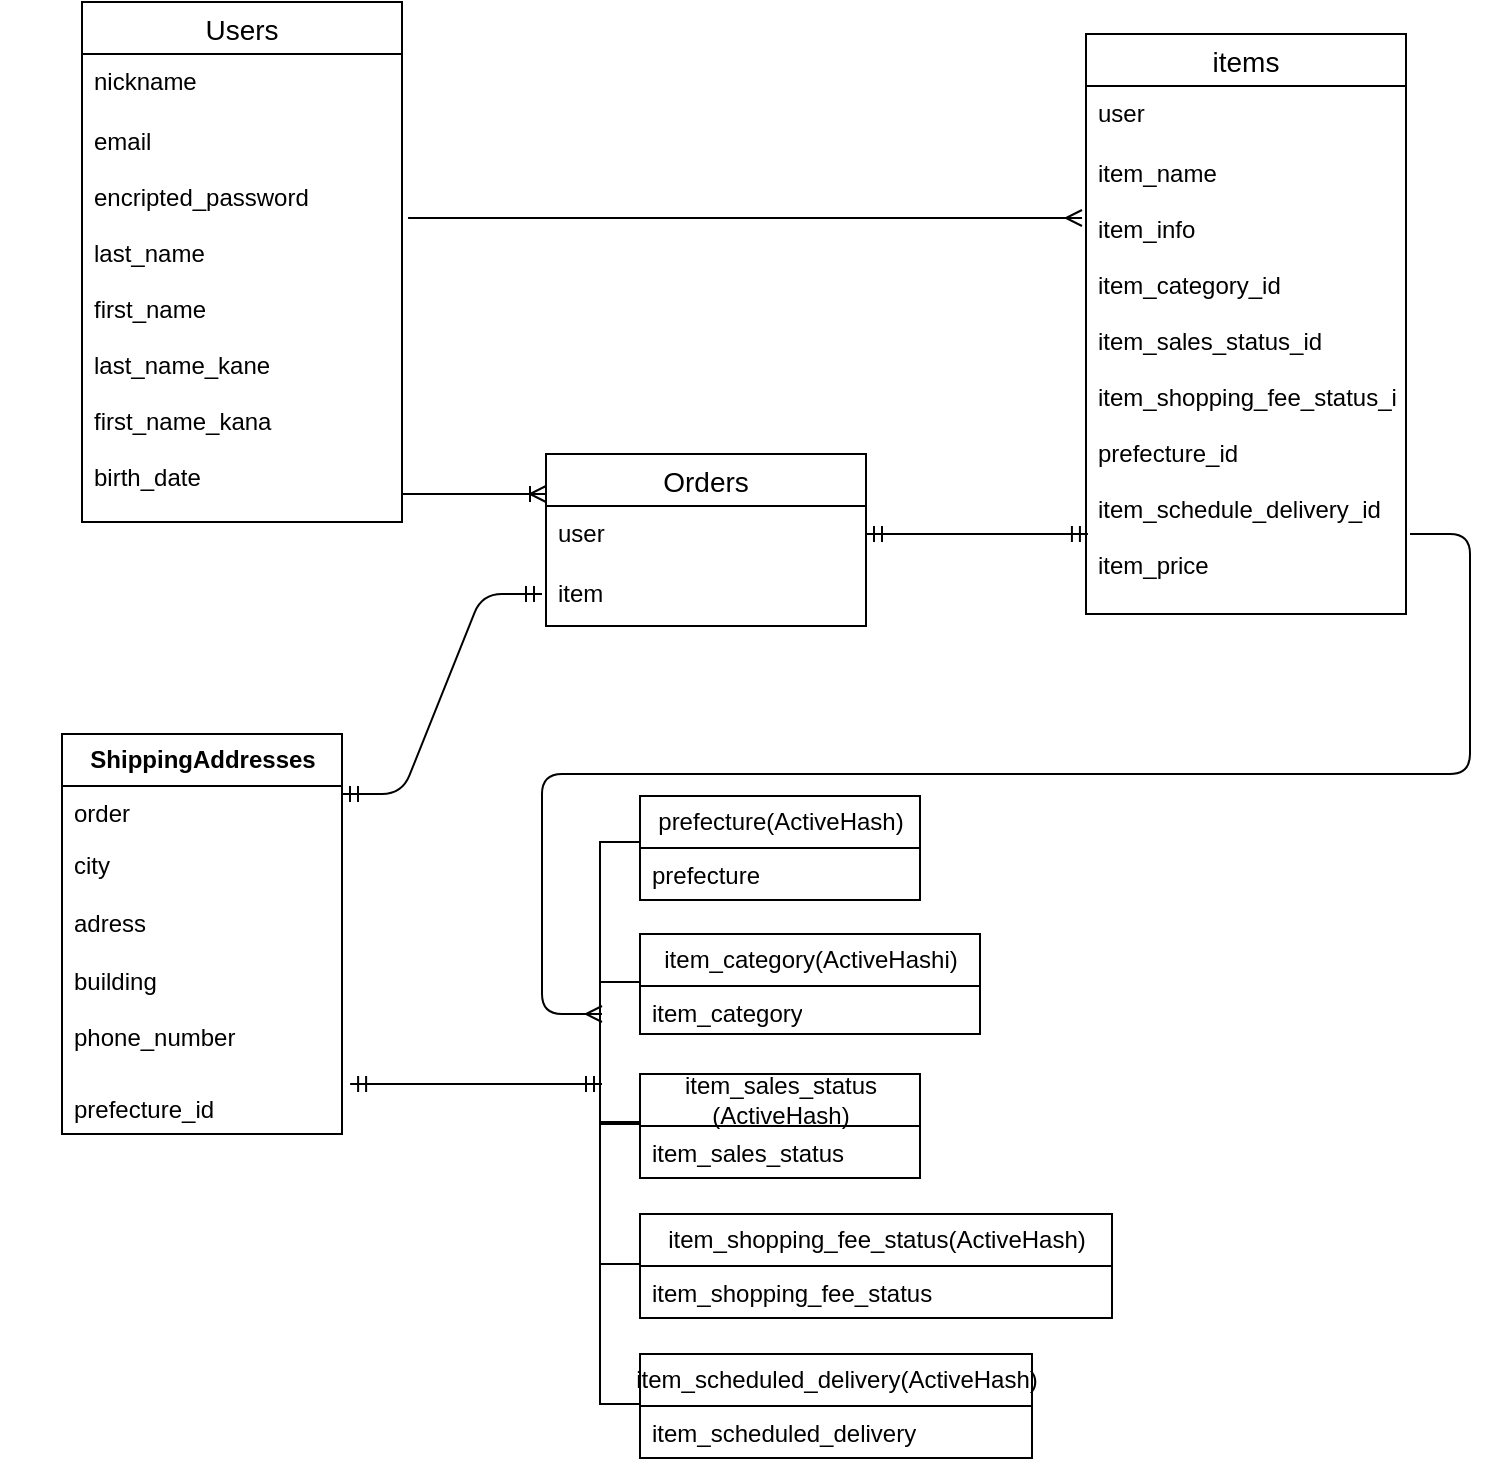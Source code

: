 <mxfile>
    <diagram id="_v66Odhivw0s75Z5yIXy" name="ページ1">
        <mxGraphModel dx="1259" dy="569" grid="1" gridSize="10" guides="1" tooltips="1" connect="1" arrows="1" fold="1" page="1" pageScale="1" pageWidth="827" pageHeight="1169" math="0" shadow="0">
            <root>
                <mxCell id="0"/>
                <mxCell id="1" parent="0"/>
                <mxCell id="12" value="" style="shape=tableRow;horizontal=0;startSize=0;swimlaneHead=0;swimlaneBody=0;top=0;left=0;bottom=0;right=0;collapsible=0;dropTarget=0;fillColor=none;points=[[0,0.5],[1,0.5]];portConstraint=eastwest;" parent="1" vertex="1">
                    <mxGeometry x="40" y="160" width="180" height="30" as="geometry"/>
                </mxCell>
                <mxCell id="121" value="prefecture(ActiveHash)" style="swimlane;fontStyle=0;childLayout=stackLayout;horizontal=1;startSize=26;fillColor=none;horizontalStack=0;resizeParent=1;resizeParentMax=0;resizeLast=0;collapsible=1;marginBottom=0;html=1;" vertex="1" parent="1">
                    <mxGeometry x="359" y="441" width="140" height="52" as="geometry"/>
                </mxCell>
                <mxCell id="122" value="prefecture" style="text;strokeColor=none;fillColor=none;align=left;verticalAlign=top;spacingLeft=4;spacingRight=4;overflow=hidden;rotatable=0;points=[[0,0.5],[1,0.5]];portConstraint=eastwest;whiteSpace=wrap;html=1;" vertex="1" parent="121">
                    <mxGeometry y="26" width="140" height="26" as="geometry"/>
                </mxCell>
                <mxCell id="125" value="&lt;span style=&quot;font-weight: 700;&quot;&gt;ShippingAddresses&lt;/span&gt;" style="swimlane;fontStyle=0;childLayout=stackLayout;horizontal=1;startSize=26;fillColor=none;horizontalStack=0;resizeParent=1;resizeParentMax=0;resizeLast=0;collapsible=1;marginBottom=0;html=1;" vertex="1" parent="1">
                    <mxGeometry x="70" y="410" width="140" height="200" as="geometry"/>
                </mxCell>
                <mxCell id="126" value="order" style="text;strokeColor=none;fillColor=none;align=left;verticalAlign=top;spacingLeft=4;spacingRight=4;overflow=hidden;rotatable=0;points=[[0,0.5],[1,0.5]];portConstraint=eastwest;whiteSpace=wrap;html=1;" vertex="1" parent="125">
                    <mxGeometry y="26" width="140" height="26" as="geometry"/>
                </mxCell>
                <mxCell id="128" value="city&lt;br&gt;&lt;br&gt;adress&lt;br&gt;&lt;br&gt;building&lt;br&gt;&lt;br&gt;phone_number" style="text;strokeColor=none;fillColor=none;align=left;verticalAlign=top;spacingLeft=4;spacingRight=4;overflow=hidden;rotatable=0;points=[[0,0.5],[1,0.5]];portConstraint=eastwest;whiteSpace=wrap;html=1;" vertex="1" parent="125">
                    <mxGeometry y="52" width="140" height="122" as="geometry"/>
                </mxCell>
                <mxCell id="127" value="prefecture_id" style="text;strokeColor=none;fillColor=none;align=left;verticalAlign=top;spacingLeft=4;spacingRight=4;overflow=hidden;rotatable=0;points=[[0,0.5],[1,0.5]];portConstraint=eastwest;whiteSpace=wrap;html=1;" vertex="1" parent="125">
                    <mxGeometry y="174" width="140" height="26" as="geometry"/>
                </mxCell>
                <mxCell id="133" value="&lt;span style=&quot;text-align: left;&quot;&gt;item_shopping_fee_&lt;/span&gt;&lt;span style=&quot;text-align: left;&quot;&gt;status(ActiveHash)&lt;/span&gt;" style="swimlane;fontStyle=0;childLayout=stackLayout;horizontal=1;startSize=26;fillColor=none;horizontalStack=0;resizeParent=1;resizeParentMax=0;resizeLast=0;collapsible=1;marginBottom=0;html=1;" vertex="1" parent="1">
                    <mxGeometry x="359" y="650" width="236" height="52" as="geometry"/>
                </mxCell>
                <mxCell id="134" value="item_shopping_fee_status" style="text;strokeColor=none;fillColor=none;align=left;verticalAlign=top;spacingLeft=4;spacingRight=4;overflow=hidden;rotatable=0;points=[[0,0.5],[1,0.5]];portConstraint=eastwest;whiteSpace=wrap;html=1;" vertex="1" parent="133">
                    <mxGeometry y="26" width="236" height="26" as="geometry"/>
                </mxCell>
                <mxCell id="137" value="&lt;span style=&quot;text-align: left;&quot;&gt;item_category(ActiveHashi)&lt;/span&gt;" style="swimlane;fontStyle=0;childLayout=stackLayout;horizontal=1;startSize=26;fillColor=none;horizontalStack=0;resizeParent=1;resizeParentMax=0;resizeLast=0;collapsible=1;marginBottom=0;html=1;" vertex="1" parent="1">
                    <mxGeometry x="359" y="510" width="170" height="50" as="geometry"/>
                </mxCell>
                <mxCell id="138" value="item_category" style="text;strokeColor=none;fillColor=none;align=left;verticalAlign=top;spacingLeft=4;spacingRight=4;overflow=hidden;rotatable=0;points=[[0,0.5],[1,0.5]];portConstraint=eastwest;whiteSpace=wrap;html=1;" vertex="1" parent="137">
                    <mxGeometry y="26" width="170" height="24" as="geometry"/>
                </mxCell>
                <mxCell id="141" value="&lt;span style=&quot;text-align: left;&quot;&gt;item_sales_status&lt;br&gt;(ActiveHash)&lt;br&gt;&lt;/span&gt;" style="swimlane;fontStyle=0;childLayout=stackLayout;horizontal=1;startSize=26;fillColor=none;horizontalStack=0;resizeParent=1;resizeParentMax=0;resizeLast=0;collapsible=1;marginBottom=0;html=1;" vertex="1" parent="1">
                    <mxGeometry x="359" y="580" width="140" height="52" as="geometry"/>
                </mxCell>
                <mxCell id="142" value="item_sales_status" style="text;strokeColor=none;fillColor=none;align=left;verticalAlign=top;spacingLeft=4;spacingRight=4;overflow=hidden;rotatable=0;points=[[0,0.5],[1,0.5]];portConstraint=eastwest;whiteSpace=wrap;html=1;" vertex="1" parent="141">
                    <mxGeometry y="26" width="140" height="26" as="geometry"/>
                </mxCell>
                <mxCell id="145" value="&lt;span style=&quot;text-align: left;&quot;&gt;item_scheduled_delivery(ActiveHash)&lt;/span&gt;" style="swimlane;fontStyle=0;childLayout=stackLayout;horizontal=1;startSize=26;fillColor=none;horizontalStack=0;resizeParent=1;resizeParentMax=0;resizeLast=0;collapsible=1;marginBottom=0;html=1;" vertex="1" parent="1">
                    <mxGeometry x="359" y="720" width="196" height="52" as="geometry"/>
                </mxCell>
                <mxCell id="146" value="item_scheduled_delivery" style="text;strokeColor=none;fillColor=none;align=left;verticalAlign=top;spacingLeft=4;spacingRight=4;overflow=hidden;rotatable=0;points=[[0,0.5],[1,0.5]];portConstraint=eastwest;whiteSpace=wrap;html=1;" vertex="1" parent="145">
                    <mxGeometry y="26" width="196" height="26" as="geometry"/>
                </mxCell>
                <mxCell id="149" value="" style="shape=partialRectangle;whiteSpace=wrap;html=1;bottom=1;right=1;left=1;top=0;fillColor=none;routingCenterX=-0.5;rotation=90;" vertex="1" parent="1">
                    <mxGeometry x="314" y="489" width="70" height="20" as="geometry"/>
                </mxCell>
                <mxCell id="150" value="" style="shape=partialRectangle;whiteSpace=wrap;html=1;bottom=1;right=1;left=1;top=0;fillColor=none;routingCenterX=-0.5;rotation=90;" vertex="1" parent="1">
                    <mxGeometry x="314" y="630" width="70" height="20" as="geometry"/>
                </mxCell>
                <mxCell id="152" value="" style="shape=partialRectangle;whiteSpace=wrap;html=1;bottom=1;right=1;left=1;top=0;fillColor=none;routingCenterX=-0.5;rotation=90;" vertex="1" parent="1">
                    <mxGeometry x="314" y="700" width="70" height="20" as="geometry"/>
                </mxCell>
                <mxCell id="153" value="" style="shape=partialRectangle;whiteSpace=wrap;html=1;bottom=1;right=1;left=1;top=0;fillColor=none;routingCenterX=-0.5;rotation=90;" vertex="1" parent="1">
                    <mxGeometry x="314" y="559" width="70" height="20" as="geometry"/>
                </mxCell>
                <mxCell id="157" value="" style="edgeStyle=entityRelationEdgeStyle;fontSize=12;html=1;endArrow=ERmany;" edge="1" parent="1">
                    <mxGeometry width="100" height="100" relative="1" as="geometry">
                        <mxPoint x="744" y="310" as="sourcePoint"/>
                        <mxPoint x="340" y="550" as="targetPoint"/>
                    </mxGeometry>
                </mxCell>
                <mxCell id="158" value="" style="edgeStyle=entityRelationEdgeStyle;fontSize=12;html=1;endArrow=ERmandOne;startArrow=ERmandOne;" edge="1" parent="1">
                    <mxGeometry width="100" height="100" relative="1" as="geometry">
                        <mxPoint x="210" y="440" as="sourcePoint"/>
                        <mxPoint x="310" y="340" as="targetPoint"/>
                    </mxGeometry>
                </mxCell>
                <mxCell id="159" value="" style="edgeStyle=entityRelationEdgeStyle;fontSize=12;html=1;endArrow=ERmandOne;startArrow=ERmandOne;exitX=1.029;exitY=0.038;exitDx=0;exitDy=0;exitPerimeter=0;" edge="1" parent="1" source="127">
                    <mxGeometry width="100" height="100" relative="1" as="geometry">
                        <mxPoint x="240" y="685" as="sourcePoint"/>
                        <mxPoint x="340" y="585" as="targetPoint"/>
                    </mxGeometry>
                </mxCell>
                <mxCell id="160" value="Users" style="swimlane;fontStyle=0;childLayout=stackLayout;horizontal=1;startSize=26;horizontalStack=0;resizeParent=1;resizeParentMax=0;resizeLast=0;collapsible=1;marginBottom=0;align=center;fontSize=14;" vertex="1" parent="1">
                    <mxGeometry x="80" y="44" width="160" height="260" as="geometry"/>
                </mxCell>
                <mxCell id="162" value="nickname" style="text;strokeColor=none;fillColor=none;spacingLeft=4;spacingRight=4;overflow=hidden;rotatable=0;points=[[0,0.5],[1,0.5]];portConstraint=eastwest;fontSize=12;" vertex="1" parent="160">
                    <mxGeometry y="26" width="160" height="30" as="geometry"/>
                </mxCell>
                <mxCell id="163" value="email&#10;&#10;encripted_password&#10;&#10;last_name&#10;&#10;first_name&#10;&#10;last_name_kane&#10;&#10;first_name_kana&#10;&#10;birth_date" style="text;strokeColor=none;fillColor=none;spacingLeft=4;spacingRight=4;overflow=hidden;rotatable=0;points=[[0,0.5],[1,0.5]];portConstraint=eastwest;fontSize=12;" vertex="1" parent="160">
                    <mxGeometry y="56" width="160" height="204" as="geometry"/>
                </mxCell>
                <mxCell id="167" value="items" style="swimlane;fontStyle=0;childLayout=stackLayout;horizontal=1;startSize=26;horizontalStack=0;resizeParent=1;resizeParentMax=0;resizeLast=0;collapsible=1;marginBottom=0;align=center;fontSize=14;" vertex="1" parent="1">
                    <mxGeometry x="582" y="60" width="160" height="290" as="geometry"/>
                </mxCell>
                <mxCell id="168" value="user" style="text;strokeColor=none;fillColor=none;spacingLeft=4;spacingRight=4;overflow=hidden;rotatable=0;points=[[0,0.5],[1,0.5]];portConstraint=eastwest;fontSize=12;" vertex="1" parent="167">
                    <mxGeometry y="26" width="160" height="30" as="geometry"/>
                </mxCell>
                <mxCell id="169" value="item_name&#10;&#10;item_info&#10;&#10;item_category_id&#10;&#10;item_sales_status_id&#10;&#10;item_shopping_fee_status_id&#10;&#10;prefecture_id&#10;&#10;item_schedule_delivery_id&#10;&#10;item_price" style="text;strokeColor=none;fillColor=none;spacingLeft=4;spacingRight=4;overflow=hidden;rotatable=0;points=[[0,0.5],[1,0.5]];portConstraint=eastwest;fontSize=12;" vertex="1" parent="167">
                    <mxGeometry y="56" width="160" height="234" as="geometry"/>
                </mxCell>
                <mxCell id="176" value="Orders" style="swimlane;fontStyle=0;childLayout=stackLayout;horizontal=1;startSize=26;horizontalStack=0;resizeParent=1;resizeParentMax=0;resizeLast=0;collapsible=1;marginBottom=0;align=center;fontSize=14;" vertex="1" parent="1">
                    <mxGeometry x="312" y="270" width="160" height="86" as="geometry"/>
                </mxCell>
                <mxCell id="177" value="user" style="text;strokeColor=none;fillColor=none;spacingLeft=4;spacingRight=4;overflow=hidden;rotatable=0;points=[[0,0.5],[1,0.5]];portConstraint=eastwest;fontSize=12;" vertex="1" parent="176">
                    <mxGeometry y="26" width="160" height="30" as="geometry"/>
                </mxCell>
                <mxCell id="178" value="item" style="text;strokeColor=none;fillColor=none;spacingLeft=4;spacingRight=4;overflow=hidden;rotatable=0;points=[[0,0.5],[1,0.5]];portConstraint=eastwest;fontSize=12;" vertex="1" parent="176">
                    <mxGeometry y="56" width="160" height="30" as="geometry"/>
                </mxCell>
                <mxCell id="180" value="" style="edgeStyle=entityRelationEdgeStyle;fontSize=12;html=1;endArrow=ERmany;exitX=1.019;exitY=0.255;exitDx=0;exitDy=0;exitPerimeter=0;" edge="1" parent="1" source="163">
                    <mxGeometry width="100" height="100" relative="1" as="geometry">
                        <mxPoint x="430" y="250" as="sourcePoint"/>
                        <mxPoint x="580" y="152" as="targetPoint"/>
                    </mxGeometry>
                </mxCell>
                <mxCell id="181" value="" style="edgeStyle=entityRelationEdgeStyle;fontSize=12;html=1;endArrow=ERoneToMany;" edge="1" parent="1">
                    <mxGeometry width="100" height="100" relative="1" as="geometry">
                        <mxPoint x="240" y="290" as="sourcePoint"/>
                        <mxPoint x="312" y="290" as="targetPoint"/>
                    </mxGeometry>
                </mxCell>
                <mxCell id="182" value="" style="edgeStyle=entityRelationEdgeStyle;fontSize=12;html=1;endArrow=ERmandOne;startArrow=ERmandOne;entryX=0.006;entryY=0.829;entryDx=0;entryDy=0;entryPerimeter=0;" edge="1" parent="1" target="169">
                    <mxGeometry width="100" height="100" relative="1" as="geometry">
                        <mxPoint x="472" y="310" as="sourcePoint"/>
                        <mxPoint x="572" y="310" as="targetPoint"/>
                    </mxGeometry>
                </mxCell>
            </root>
        </mxGraphModel>
    </diagram>
</mxfile>